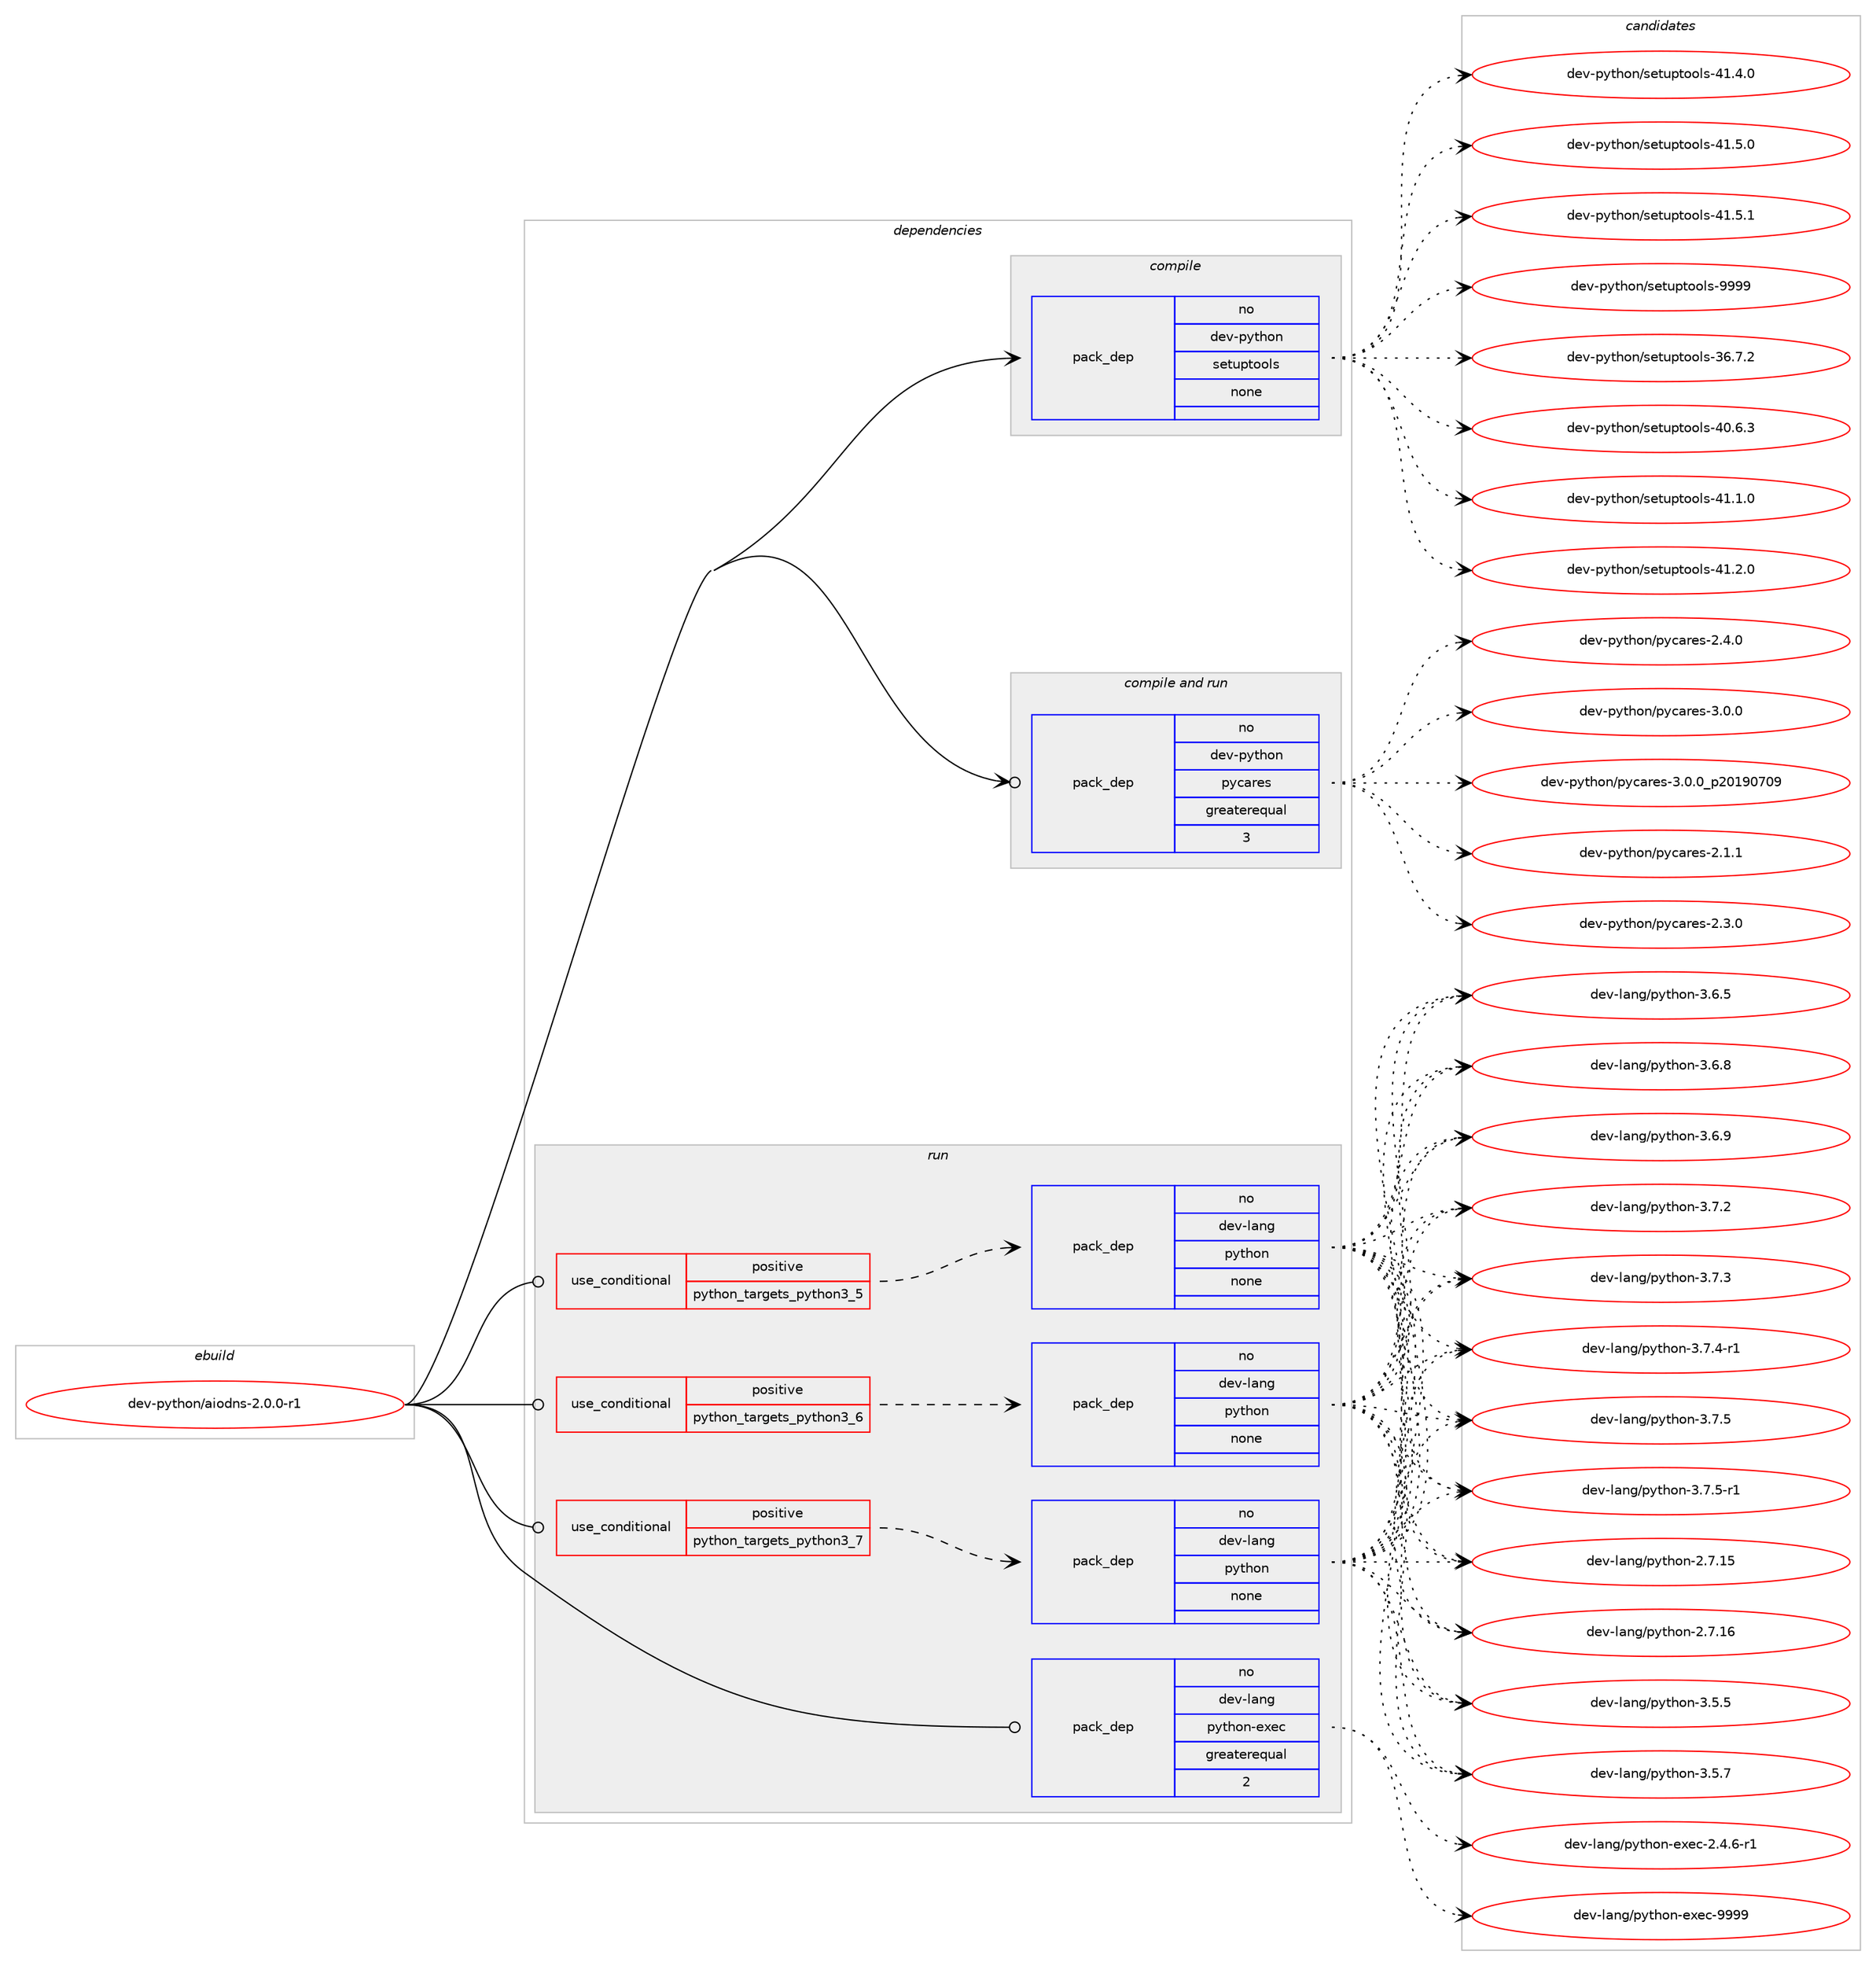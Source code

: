 digraph prolog {

# *************
# Graph options
# *************

newrank=true;
concentrate=true;
compound=true;
graph [rankdir=LR,fontname=Helvetica,fontsize=10,ranksep=1.5];#, ranksep=2.5, nodesep=0.2];
edge  [arrowhead=vee];
node  [fontname=Helvetica,fontsize=10];

# **********
# The ebuild
# **********

subgraph cluster_leftcol {
color=gray;
rank=same;
label=<<i>ebuild</i>>;
id [label="dev-python/aiodns-2.0.0-r1", color=red, width=4, href="../dev-python/aiodns-2.0.0-r1.svg"];
}

# ****************
# The dependencies
# ****************

subgraph cluster_midcol {
color=gray;
label=<<i>dependencies</i>>;
subgraph cluster_compile {
fillcolor="#eeeeee";
style=filled;
label=<<i>compile</i>>;
subgraph pack445795 {
dependency593485 [label=<<TABLE BORDER="0" CELLBORDER="1" CELLSPACING="0" CELLPADDING="4" WIDTH="220"><TR><TD ROWSPAN="6" CELLPADDING="30">pack_dep</TD></TR><TR><TD WIDTH="110">no</TD></TR><TR><TD>dev-python</TD></TR><TR><TD>setuptools</TD></TR><TR><TD>none</TD></TR><TR><TD></TD></TR></TABLE>>, shape=none, color=blue];
}
id:e -> dependency593485:w [weight=20,style="solid",arrowhead="vee"];
}
subgraph cluster_compileandrun {
fillcolor="#eeeeee";
style=filled;
label=<<i>compile and run</i>>;
subgraph pack445796 {
dependency593486 [label=<<TABLE BORDER="0" CELLBORDER="1" CELLSPACING="0" CELLPADDING="4" WIDTH="220"><TR><TD ROWSPAN="6" CELLPADDING="30">pack_dep</TD></TR><TR><TD WIDTH="110">no</TD></TR><TR><TD>dev-python</TD></TR><TR><TD>pycares</TD></TR><TR><TD>greaterequal</TD></TR><TR><TD>3</TD></TR></TABLE>>, shape=none, color=blue];
}
id:e -> dependency593486:w [weight=20,style="solid",arrowhead="odotvee"];
}
subgraph cluster_run {
fillcolor="#eeeeee";
style=filled;
label=<<i>run</i>>;
subgraph cond135918 {
dependency593487 [label=<<TABLE BORDER="0" CELLBORDER="1" CELLSPACING="0" CELLPADDING="4"><TR><TD ROWSPAN="3" CELLPADDING="10">use_conditional</TD></TR><TR><TD>positive</TD></TR><TR><TD>python_targets_python3_5</TD></TR></TABLE>>, shape=none, color=red];
subgraph pack445797 {
dependency593488 [label=<<TABLE BORDER="0" CELLBORDER="1" CELLSPACING="0" CELLPADDING="4" WIDTH="220"><TR><TD ROWSPAN="6" CELLPADDING="30">pack_dep</TD></TR><TR><TD WIDTH="110">no</TD></TR><TR><TD>dev-lang</TD></TR><TR><TD>python</TD></TR><TR><TD>none</TD></TR><TR><TD></TD></TR></TABLE>>, shape=none, color=blue];
}
dependency593487:e -> dependency593488:w [weight=20,style="dashed",arrowhead="vee"];
}
id:e -> dependency593487:w [weight=20,style="solid",arrowhead="odot"];
subgraph cond135919 {
dependency593489 [label=<<TABLE BORDER="0" CELLBORDER="1" CELLSPACING="0" CELLPADDING="4"><TR><TD ROWSPAN="3" CELLPADDING="10">use_conditional</TD></TR><TR><TD>positive</TD></TR><TR><TD>python_targets_python3_6</TD></TR></TABLE>>, shape=none, color=red];
subgraph pack445798 {
dependency593490 [label=<<TABLE BORDER="0" CELLBORDER="1" CELLSPACING="0" CELLPADDING="4" WIDTH="220"><TR><TD ROWSPAN="6" CELLPADDING="30">pack_dep</TD></TR><TR><TD WIDTH="110">no</TD></TR><TR><TD>dev-lang</TD></TR><TR><TD>python</TD></TR><TR><TD>none</TD></TR><TR><TD></TD></TR></TABLE>>, shape=none, color=blue];
}
dependency593489:e -> dependency593490:w [weight=20,style="dashed",arrowhead="vee"];
}
id:e -> dependency593489:w [weight=20,style="solid",arrowhead="odot"];
subgraph cond135920 {
dependency593491 [label=<<TABLE BORDER="0" CELLBORDER="1" CELLSPACING="0" CELLPADDING="4"><TR><TD ROWSPAN="3" CELLPADDING="10">use_conditional</TD></TR><TR><TD>positive</TD></TR><TR><TD>python_targets_python3_7</TD></TR></TABLE>>, shape=none, color=red];
subgraph pack445799 {
dependency593492 [label=<<TABLE BORDER="0" CELLBORDER="1" CELLSPACING="0" CELLPADDING="4" WIDTH="220"><TR><TD ROWSPAN="6" CELLPADDING="30">pack_dep</TD></TR><TR><TD WIDTH="110">no</TD></TR><TR><TD>dev-lang</TD></TR><TR><TD>python</TD></TR><TR><TD>none</TD></TR><TR><TD></TD></TR></TABLE>>, shape=none, color=blue];
}
dependency593491:e -> dependency593492:w [weight=20,style="dashed",arrowhead="vee"];
}
id:e -> dependency593491:w [weight=20,style="solid",arrowhead="odot"];
subgraph pack445800 {
dependency593493 [label=<<TABLE BORDER="0" CELLBORDER="1" CELLSPACING="0" CELLPADDING="4" WIDTH="220"><TR><TD ROWSPAN="6" CELLPADDING="30">pack_dep</TD></TR><TR><TD WIDTH="110">no</TD></TR><TR><TD>dev-lang</TD></TR><TR><TD>python-exec</TD></TR><TR><TD>greaterequal</TD></TR><TR><TD>2</TD></TR></TABLE>>, shape=none, color=blue];
}
id:e -> dependency593493:w [weight=20,style="solid",arrowhead="odot"];
}
}

# **************
# The candidates
# **************

subgraph cluster_choices {
rank=same;
color=gray;
label=<<i>candidates</i>>;

subgraph choice445795 {
color=black;
nodesep=1;
choice100101118451121211161041111104711510111611711211611111110811545515446554650 [label="dev-python/setuptools-36.7.2", color=red, width=4,href="../dev-python/setuptools-36.7.2.svg"];
choice100101118451121211161041111104711510111611711211611111110811545524846544651 [label="dev-python/setuptools-40.6.3", color=red, width=4,href="../dev-python/setuptools-40.6.3.svg"];
choice100101118451121211161041111104711510111611711211611111110811545524946494648 [label="dev-python/setuptools-41.1.0", color=red, width=4,href="../dev-python/setuptools-41.1.0.svg"];
choice100101118451121211161041111104711510111611711211611111110811545524946504648 [label="dev-python/setuptools-41.2.0", color=red, width=4,href="../dev-python/setuptools-41.2.0.svg"];
choice100101118451121211161041111104711510111611711211611111110811545524946524648 [label="dev-python/setuptools-41.4.0", color=red, width=4,href="../dev-python/setuptools-41.4.0.svg"];
choice100101118451121211161041111104711510111611711211611111110811545524946534648 [label="dev-python/setuptools-41.5.0", color=red, width=4,href="../dev-python/setuptools-41.5.0.svg"];
choice100101118451121211161041111104711510111611711211611111110811545524946534649 [label="dev-python/setuptools-41.5.1", color=red, width=4,href="../dev-python/setuptools-41.5.1.svg"];
choice10010111845112121116104111110471151011161171121161111111081154557575757 [label="dev-python/setuptools-9999", color=red, width=4,href="../dev-python/setuptools-9999.svg"];
dependency593485:e -> choice100101118451121211161041111104711510111611711211611111110811545515446554650:w [style=dotted,weight="100"];
dependency593485:e -> choice100101118451121211161041111104711510111611711211611111110811545524846544651:w [style=dotted,weight="100"];
dependency593485:e -> choice100101118451121211161041111104711510111611711211611111110811545524946494648:w [style=dotted,weight="100"];
dependency593485:e -> choice100101118451121211161041111104711510111611711211611111110811545524946504648:w [style=dotted,weight="100"];
dependency593485:e -> choice100101118451121211161041111104711510111611711211611111110811545524946524648:w [style=dotted,weight="100"];
dependency593485:e -> choice100101118451121211161041111104711510111611711211611111110811545524946534648:w [style=dotted,weight="100"];
dependency593485:e -> choice100101118451121211161041111104711510111611711211611111110811545524946534649:w [style=dotted,weight="100"];
dependency593485:e -> choice10010111845112121116104111110471151011161171121161111111081154557575757:w [style=dotted,weight="100"];
}
subgraph choice445796 {
color=black;
nodesep=1;
choice10010111845112121116104111110471121219997114101115455046494649 [label="dev-python/pycares-2.1.1", color=red, width=4,href="../dev-python/pycares-2.1.1.svg"];
choice10010111845112121116104111110471121219997114101115455046514648 [label="dev-python/pycares-2.3.0", color=red, width=4,href="../dev-python/pycares-2.3.0.svg"];
choice10010111845112121116104111110471121219997114101115455046524648 [label="dev-python/pycares-2.4.0", color=red, width=4,href="../dev-python/pycares-2.4.0.svg"];
choice10010111845112121116104111110471121219997114101115455146484648 [label="dev-python/pycares-3.0.0", color=red, width=4,href="../dev-python/pycares-3.0.0.svg"];
choice10010111845112121116104111110471121219997114101115455146484648951125048495748554857 [label="dev-python/pycares-3.0.0_p20190709", color=red, width=4,href="../dev-python/pycares-3.0.0_p20190709.svg"];
dependency593486:e -> choice10010111845112121116104111110471121219997114101115455046494649:w [style=dotted,weight="100"];
dependency593486:e -> choice10010111845112121116104111110471121219997114101115455046514648:w [style=dotted,weight="100"];
dependency593486:e -> choice10010111845112121116104111110471121219997114101115455046524648:w [style=dotted,weight="100"];
dependency593486:e -> choice10010111845112121116104111110471121219997114101115455146484648:w [style=dotted,weight="100"];
dependency593486:e -> choice10010111845112121116104111110471121219997114101115455146484648951125048495748554857:w [style=dotted,weight="100"];
}
subgraph choice445797 {
color=black;
nodesep=1;
choice10010111845108971101034711212111610411111045504655464953 [label="dev-lang/python-2.7.15", color=red, width=4,href="../dev-lang/python-2.7.15.svg"];
choice10010111845108971101034711212111610411111045504655464954 [label="dev-lang/python-2.7.16", color=red, width=4,href="../dev-lang/python-2.7.16.svg"];
choice100101118451089711010347112121116104111110455146534653 [label="dev-lang/python-3.5.5", color=red, width=4,href="../dev-lang/python-3.5.5.svg"];
choice100101118451089711010347112121116104111110455146534655 [label="dev-lang/python-3.5.7", color=red, width=4,href="../dev-lang/python-3.5.7.svg"];
choice100101118451089711010347112121116104111110455146544653 [label="dev-lang/python-3.6.5", color=red, width=4,href="../dev-lang/python-3.6.5.svg"];
choice100101118451089711010347112121116104111110455146544656 [label="dev-lang/python-3.6.8", color=red, width=4,href="../dev-lang/python-3.6.8.svg"];
choice100101118451089711010347112121116104111110455146544657 [label="dev-lang/python-3.6.9", color=red, width=4,href="../dev-lang/python-3.6.9.svg"];
choice100101118451089711010347112121116104111110455146554650 [label="dev-lang/python-3.7.2", color=red, width=4,href="../dev-lang/python-3.7.2.svg"];
choice100101118451089711010347112121116104111110455146554651 [label="dev-lang/python-3.7.3", color=red, width=4,href="../dev-lang/python-3.7.3.svg"];
choice1001011184510897110103471121211161041111104551465546524511449 [label="dev-lang/python-3.7.4-r1", color=red, width=4,href="../dev-lang/python-3.7.4-r1.svg"];
choice100101118451089711010347112121116104111110455146554653 [label="dev-lang/python-3.7.5", color=red, width=4,href="../dev-lang/python-3.7.5.svg"];
choice1001011184510897110103471121211161041111104551465546534511449 [label="dev-lang/python-3.7.5-r1", color=red, width=4,href="../dev-lang/python-3.7.5-r1.svg"];
dependency593488:e -> choice10010111845108971101034711212111610411111045504655464953:w [style=dotted,weight="100"];
dependency593488:e -> choice10010111845108971101034711212111610411111045504655464954:w [style=dotted,weight="100"];
dependency593488:e -> choice100101118451089711010347112121116104111110455146534653:w [style=dotted,weight="100"];
dependency593488:e -> choice100101118451089711010347112121116104111110455146534655:w [style=dotted,weight="100"];
dependency593488:e -> choice100101118451089711010347112121116104111110455146544653:w [style=dotted,weight="100"];
dependency593488:e -> choice100101118451089711010347112121116104111110455146544656:w [style=dotted,weight="100"];
dependency593488:e -> choice100101118451089711010347112121116104111110455146544657:w [style=dotted,weight="100"];
dependency593488:e -> choice100101118451089711010347112121116104111110455146554650:w [style=dotted,weight="100"];
dependency593488:e -> choice100101118451089711010347112121116104111110455146554651:w [style=dotted,weight="100"];
dependency593488:e -> choice1001011184510897110103471121211161041111104551465546524511449:w [style=dotted,weight="100"];
dependency593488:e -> choice100101118451089711010347112121116104111110455146554653:w [style=dotted,weight="100"];
dependency593488:e -> choice1001011184510897110103471121211161041111104551465546534511449:w [style=dotted,weight="100"];
}
subgraph choice445798 {
color=black;
nodesep=1;
choice10010111845108971101034711212111610411111045504655464953 [label="dev-lang/python-2.7.15", color=red, width=4,href="../dev-lang/python-2.7.15.svg"];
choice10010111845108971101034711212111610411111045504655464954 [label="dev-lang/python-2.7.16", color=red, width=4,href="../dev-lang/python-2.7.16.svg"];
choice100101118451089711010347112121116104111110455146534653 [label="dev-lang/python-3.5.5", color=red, width=4,href="../dev-lang/python-3.5.5.svg"];
choice100101118451089711010347112121116104111110455146534655 [label="dev-lang/python-3.5.7", color=red, width=4,href="../dev-lang/python-3.5.7.svg"];
choice100101118451089711010347112121116104111110455146544653 [label="dev-lang/python-3.6.5", color=red, width=4,href="../dev-lang/python-3.6.5.svg"];
choice100101118451089711010347112121116104111110455146544656 [label="dev-lang/python-3.6.8", color=red, width=4,href="../dev-lang/python-3.6.8.svg"];
choice100101118451089711010347112121116104111110455146544657 [label="dev-lang/python-3.6.9", color=red, width=4,href="../dev-lang/python-3.6.9.svg"];
choice100101118451089711010347112121116104111110455146554650 [label="dev-lang/python-3.7.2", color=red, width=4,href="../dev-lang/python-3.7.2.svg"];
choice100101118451089711010347112121116104111110455146554651 [label="dev-lang/python-3.7.3", color=red, width=4,href="../dev-lang/python-3.7.3.svg"];
choice1001011184510897110103471121211161041111104551465546524511449 [label="dev-lang/python-3.7.4-r1", color=red, width=4,href="../dev-lang/python-3.7.4-r1.svg"];
choice100101118451089711010347112121116104111110455146554653 [label="dev-lang/python-3.7.5", color=red, width=4,href="../dev-lang/python-3.7.5.svg"];
choice1001011184510897110103471121211161041111104551465546534511449 [label="dev-lang/python-3.7.5-r1", color=red, width=4,href="../dev-lang/python-3.7.5-r1.svg"];
dependency593490:e -> choice10010111845108971101034711212111610411111045504655464953:w [style=dotted,weight="100"];
dependency593490:e -> choice10010111845108971101034711212111610411111045504655464954:w [style=dotted,weight="100"];
dependency593490:e -> choice100101118451089711010347112121116104111110455146534653:w [style=dotted,weight="100"];
dependency593490:e -> choice100101118451089711010347112121116104111110455146534655:w [style=dotted,weight="100"];
dependency593490:e -> choice100101118451089711010347112121116104111110455146544653:w [style=dotted,weight="100"];
dependency593490:e -> choice100101118451089711010347112121116104111110455146544656:w [style=dotted,weight="100"];
dependency593490:e -> choice100101118451089711010347112121116104111110455146544657:w [style=dotted,weight="100"];
dependency593490:e -> choice100101118451089711010347112121116104111110455146554650:w [style=dotted,weight="100"];
dependency593490:e -> choice100101118451089711010347112121116104111110455146554651:w [style=dotted,weight="100"];
dependency593490:e -> choice1001011184510897110103471121211161041111104551465546524511449:w [style=dotted,weight="100"];
dependency593490:e -> choice100101118451089711010347112121116104111110455146554653:w [style=dotted,weight="100"];
dependency593490:e -> choice1001011184510897110103471121211161041111104551465546534511449:w [style=dotted,weight="100"];
}
subgraph choice445799 {
color=black;
nodesep=1;
choice10010111845108971101034711212111610411111045504655464953 [label="dev-lang/python-2.7.15", color=red, width=4,href="../dev-lang/python-2.7.15.svg"];
choice10010111845108971101034711212111610411111045504655464954 [label="dev-lang/python-2.7.16", color=red, width=4,href="../dev-lang/python-2.7.16.svg"];
choice100101118451089711010347112121116104111110455146534653 [label="dev-lang/python-3.5.5", color=red, width=4,href="../dev-lang/python-3.5.5.svg"];
choice100101118451089711010347112121116104111110455146534655 [label="dev-lang/python-3.5.7", color=red, width=4,href="../dev-lang/python-3.5.7.svg"];
choice100101118451089711010347112121116104111110455146544653 [label="dev-lang/python-3.6.5", color=red, width=4,href="../dev-lang/python-3.6.5.svg"];
choice100101118451089711010347112121116104111110455146544656 [label="dev-lang/python-3.6.8", color=red, width=4,href="../dev-lang/python-3.6.8.svg"];
choice100101118451089711010347112121116104111110455146544657 [label="dev-lang/python-3.6.9", color=red, width=4,href="../dev-lang/python-3.6.9.svg"];
choice100101118451089711010347112121116104111110455146554650 [label="dev-lang/python-3.7.2", color=red, width=4,href="../dev-lang/python-3.7.2.svg"];
choice100101118451089711010347112121116104111110455146554651 [label="dev-lang/python-3.7.3", color=red, width=4,href="../dev-lang/python-3.7.3.svg"];
choice1001011184510897110103471121211161041111104551465546524511449 [label="dev-lang/python-3.7.4-r1", color=red, width=4,href="../dev-lang/python-3.7.4-r1.svg"];
choice100101118451089711010347112121116104111110455146554653 [label="dev-lang/python-3.7.5", color=red, width=4,href="../dev-lang/python-3.7.5.svg"];
choice1001011184510897110103471121211161041111104551465546534511449 [label="dev-lang/python-3.7.5-r1", color=red, width=4,href="../dev-lang/python-3.7.5-r1.svg"];
dependency593492:e -> choice10010111845108971101034711212111610411111045504655464953:w [style=dotted,weight="100"];
dependency593492:e -> choice10010111845108971101034711212111610411111045504655464954:w [style=dotted,weight="100"];
dependency593492:e -> choice100101118451089711010347112121116104111110455146534653:w [style=dotted,weight="100"];
dependency593492:e -> choice100101118451089711010347112121116104111110455146534655:w [style=dotted,weight="100"];
dependency593492:e -> choice100101118451089711010347112121116104111110455146544653:w [style=dotted,weight="100"];
dependency593492:e -> choice100101118451089711010347112121116104111110455146544656:w [style=dotted,weight="100"];
dependency593492:e -> choice100101118451089711010347112121116104111110455146544657:w [style=dotted,weight="100"];
dependency593492:e -> choice100101118451089711010347112121116104111110455146554650:w [style=dotted,weight="100"];
dependency593492:e -> choice100101118451089711010347112121116104111110455146554651:w [style=dotted,weight="100"];
dependency593492:e -> choice1001011184510897110103471121211161041111104551465546524511449:w [style=dotted,weight="100"];
dependency593492:e -> choice100101118451089711010347112121116104111110455146554653:w [style=dotted,weight="100"];
dependency593492:e -> choice1001011184510897110103471121211161041111104551465546534511449:w [style=dotted,weight="100"];
}
subgraph choice445800 {
color=black;
nodesep=1;
choice10010111845108971101034711212111610411111045101120101994550465246544511449 [label="dev-lang/python-exec-2.4.6-r1", color=red, width=4,href="../dev-lang/python-exec-2.4.6-r1.svg"];
choice10010111845108971101034711212111610411111045101120101994557575757 [label="dev-lang/python-exec-9999", color=red, width=4,href="../dev-lang/python-exec-9999.svg"];
dependency593493:e -> choice10010111845108971101034711212111610411111045101120101994550465246544511449:w [style=dotted,weight="100"];
dependency593493:e -> choice10010111845108971101034711212111610411111045101120101994557575757:w [style=dotted,weight="100"];
}
}

}
